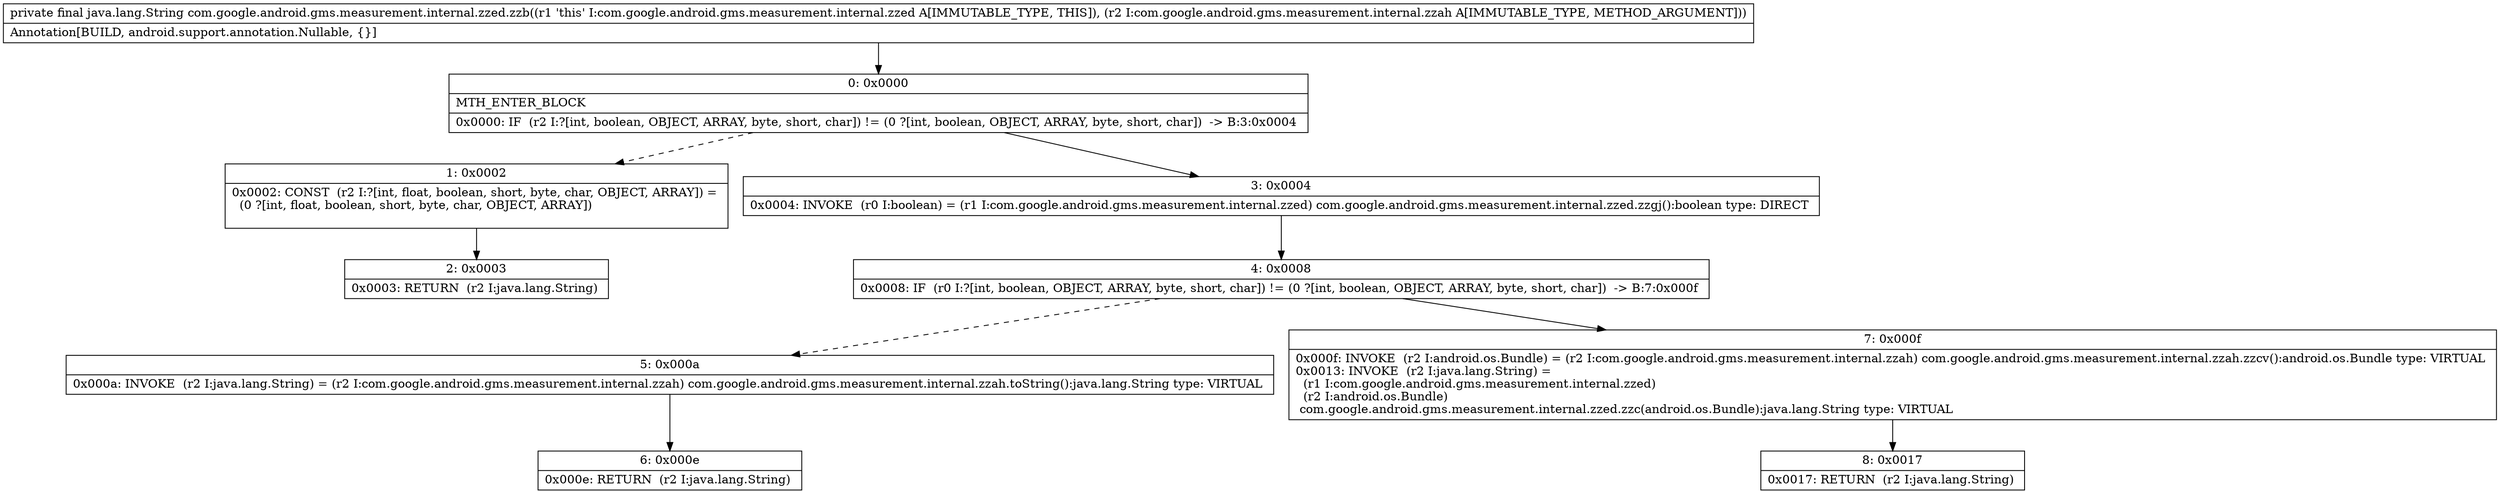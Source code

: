 digraph "CFG forcom.google.android.gms.measurement.internal.zzed.zzb(Lcom\/google\/android\/gms\/measurement\/internal\/zzah;)Ljava\/lang\/String;" {
Node_0 [shape=record,label="{0\:\ 0x0000|MTH_ENTER_BLOCK\l|0x0000: IF  (r2 I:?[int, boolean, OBJECT, ARRAY, byte, short, char]) != (0 ?[int, boolean, OBJECT, ARRAY, byte, short, char])  \-\> B:3:0x0004 \l}"];
Node_1 [shape=record,label="{1\:\ 0x0002|0x0002: CONST  (r2 I:?[int, float, boolean, short, byte, char, OBJECT, ARRAY]) = \l  (0 ?[int, float, boolean, short, byte, char, OBJECT, ARRAY])\l \l}"];
Node_2 [shape=record,label="{2\:\ 0x0003|0x0003: RETURN  (r2 I:java.lang.String) \l}"];
Node_3 [shape=record,label="{3\:\ 0x0004|0x0004: INVOKE  (r0 I:boolean) = (r1 I:com.google.android.gms.measurement.internal.zzed) com.google.android.gms.measurement.internal.zzed.zzgj():boolean type: DIRECT \l}"];
Node_4 [shape=record,label="{4\:\ 0x0008|0x0008: IF  (r0 I:?[int, boolean, OBJECT, ARRAY, byte, short, char]) != (0 ?[int, boolean, OBJECT, ARRAY, byte, short, char])  \-\> B:7:0x000f \l}"];
Node_5 [shape=record,label="{5\:\ 0x000a|0x000a: INVOKE  (r2 I:java.lang.String) = (r2 I:com.google.android.gms.measurement.internal.zzah) com.google.android.gms.measurement.internal.zzah.toString():java.lang.String type: VIRTUAL \l}"];
Node_6 [shape=record,label="{6\:\ 0x000e|0x000e: RETURN  (r2 I:java.lang.String) \l}"];
Node_7 [shape=record,label="{7\:\ 0x000f|0x000f: INVOKE  (r2 I:android.os.Bundle) = (r2 I:com.google.android.gms.measurement.internal.zzah) com.google.android.gms.measurement.internal.zzah.zzcv():android.os.Bundle type: VIRTUAL \l0x0013: INVOKE  (r2 I:java.lang.String) = \l  (r1 I:com.google.android.gms.measurement.internal.zzed)\l  (r2 I:android.os.Bundle)\l com.google.android.gms.measurement.internal.zzed.zzc(android.os.Bundle):java.lang.String type: VIRTUAL \l}"];
Node_8 [shape=record,label="{8\:\ 0x0017|0x0017: RETURN  (r2 I:java.lang.String) \l}"];
MethodNode[shape=record,label="{private final java.lang.String com.google.android.gms.measurement.internal.zzed.zzb((r1 'this' I:com.google.android.gms.measurement.internal.zzed A[IMMUTABLE_TYPE, THIS]), (r2 I:com.google.android.gms.measurement.internal.zzah A[IMMUTABLE_TYPE, METHOD_ARGUMENT]))  | Annotation[BUILD, android.support.annotation.Nullable, \{\}]\l}"];
MethodNode -> Node_0;
Node_0 -> Node_1[style=dashed];
Node_0 -> Node_3;
Node_1 -> Node_2;
Node_3 -> Node_4;
Node_4 -> Node_5[style=dashed];
Node_4 -> Node_7;
Node_5 -> Node_6;
Node_7 -> Node_8;
}

